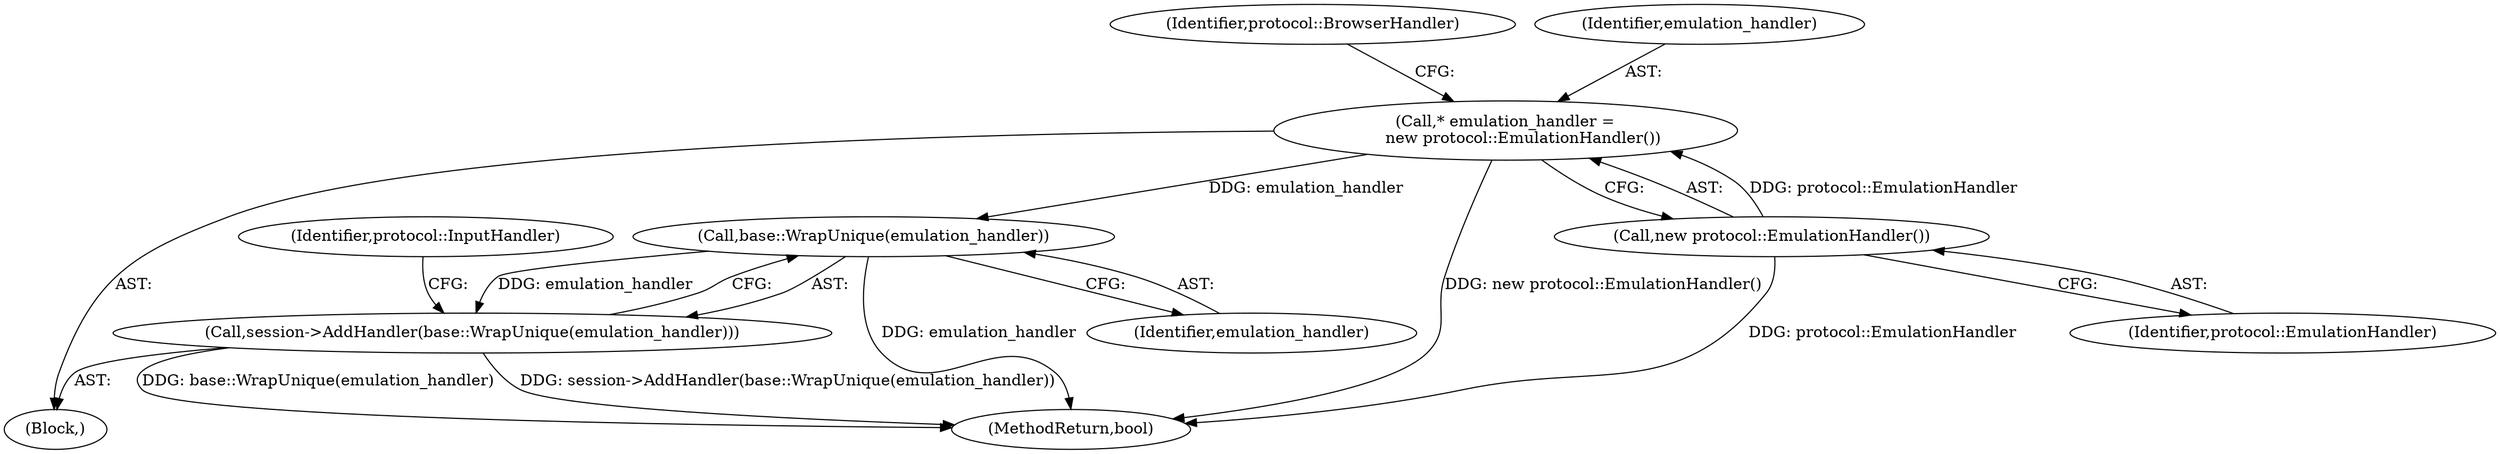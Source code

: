 digraph "0_Chrome_7aaf7e9031ee16b9d4212fa0bc03d94713b3261b_1@pointer" {
"1000123" [label="(Call,base::WrapUnique(emulation_handler))"];
"1000110" [label="(Call,* emulation_handler =\n       new protocol::EmulationHandler())"];
"1000112" [label="(Call,new protocol::EmulationHandler())"];
"1000122" [label="(Call,session->AddHandler(base::WrapUnique(emulation_handler)))"];
"1000102" [label="(Block,)"];
"1000117" [label="(Identifier,protocol::BrowserHandler)"];
"1000203" [label="(MethodReturn,bool)"];
"1000110" [label="(Call,* emulation_handler =\n       new protocol::EmulationHandler())"];
"1000112" [label="(Call,new protocol::EmulationHandler())"];
"1000111" [label="(Identifier,emulation_handler)"];
"1000113" [label="(Identifier,protocol::EmulationHandler)"];
"1000124" [label="(Identifier,emulation_handler)"];
"1000123" [label="(Call,base::WrapUnique(emulation_handler))"];
"1000128" [label="(Identifier,protocol::InputHandler)"];
"1000122" [label="(Call,session->AddHandler(base::WrapUnique(emulation_handler)))"];
"1000123" -> "1000122"  [label="AST: "];
"1000123" -> "1000124"  [label="CFG: "];
"1000124" -> "1000123"  [label="AST: "];
"1000122" -> "1000123"  [label="CFG: "];
"1000123" -> "1000203"  [label="DDG: emulation_handler"];
"1000123" -> "1000122"  [label="DDG: emulation_handler"];
"1000110" -> "1000123"  [label="DDG: emulation_handler"];
"1000110" -> "1000102"  [label="AST: "];
"1000110" -> "1000112"  [label="CFG: "];
"1000111" -> "1000110"  [label="AST: "];
"1000112" -> "1000110"  [label="AST: "];
"1000117" -> "1000110"  [label="CFG: "];
"1000110" -> "1000203"  [label="DDG: new protocol::EmulationHandler()"];
"1000112" -> "1000110"  [label="DDG: protocol::EmulationHandler"];
"1000112" -> "1000113"  [label="CFG: "];
"1000113" -> "1000112"  [label="AST: "];
"1000112" -> "1000203"  [label="DDG: protocol::EmulationHandler"];
"1000122" -> "1000102"  [label="AST: "];
"1000128" -> "1000122"  [label="CFG: "];
"1000122" -> "1000203"  [label="DDG: base::WrapUnique(emulation_handler)"];
"1000122" -> "1000203"  [label="DDG: session->AddHandler(base::WrapUnique(emulation_handler))"];
}
